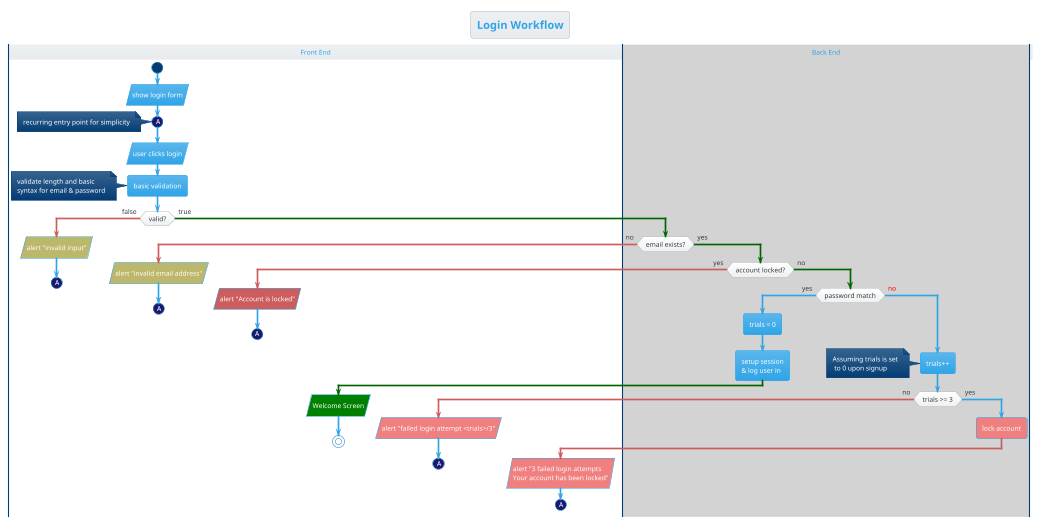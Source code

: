 @startuml
'https://plantuml.com/activity-diagram-beta
'Author: Hossam Elwahsh
!theme cerulean

title Login Workflow
scale 1000 width

|Front End|

start
|#lightgray|Back End|
|Front End|

:show login form/
#midnightblue:(A)
note left:recurring entry point for simplicity
label login_form
:user clicks login/
:basic validation;
note left: validate length and basic\nsyntax for email & password
if(valid?) then (false)
    -[#indianred]->
    #darkkhaki:alert "invalid input"/
    #midnightblue:(A)
    detach
else (true)
    -[#darkgreen]->
    |Back End|
    if(email exists?) then (no)
        -[#indianred]->
        |Front End|
        #darkkhaki:alert "invalid email address"/
        #midnightblue:(A)
        detach
    else (yes)
        -[#darkgreen]->
        |Back End|
        if(account locked?) then (yes)
                -[#indianred]->
                |Front End|
                #indianred:alert "Account is locked"/
                #midnightblue:(A)
                detach
            else (no)
            -[#darkgreen]->
            |Back End|
            if(password match) then (yes)
                :trials = 0;
                :setup session\n& log user in;
                -[#darkgreen]->
                |Front End|
                #green:Welcome Screen/
                stop
            else (<color:red>no)
                |Back End|
                label sp_lab0
                label sp_lab1
                :trials++;
                note left:Assuming trials is set\n to 0 upon signup
                if(trials >= 3) then (no)
                    |Front End|
                    -[#indianred]->
                    #lightcoral:alert "failed login attempt <trials>/3"/
                    #midnightblue:(A)
                    detach

                else (yes)
                    |Back End|
                    #lightcoral:lock account;
                    |Front End|
                    -[#indianred]->
                    #lightcoral:alert "3 failed login attempts\nYour account has been locked"/
                    #midnightblue:(A)
                    detach






@enduml